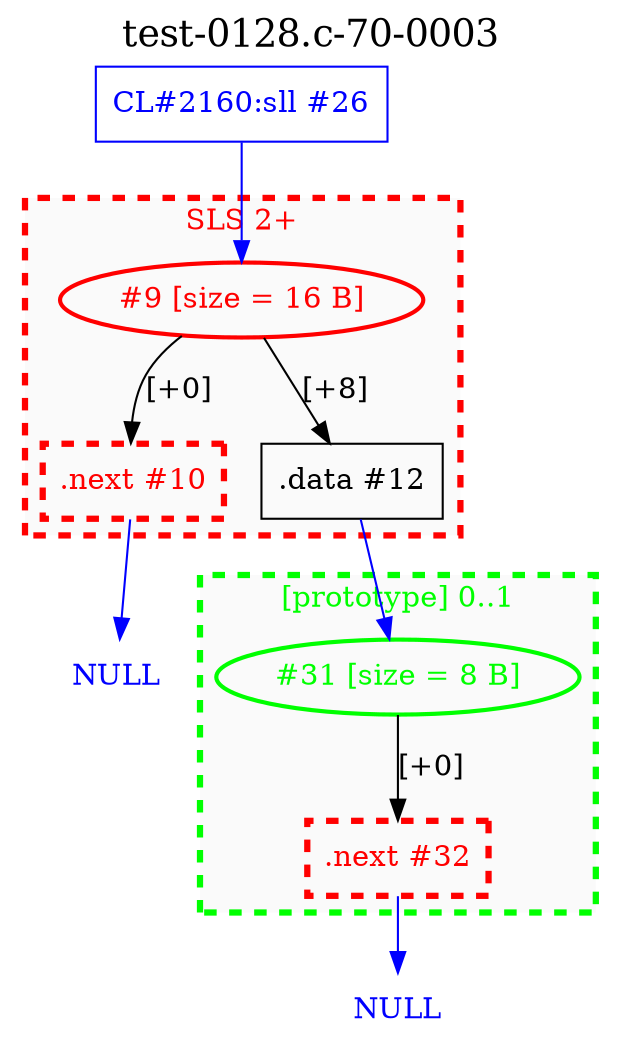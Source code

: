 digraph "test-0128.c-70-0003" {
	label=<<FONT POINT-SIZE="18">test-0128.c-70-0003</FONT>>;
	clusterrank=local;
	labelloc=t;
subgraph "cluster1" {
	rank=same;
	label="SLS 2+";
	color=red;
	fontcolor=red;
	bgcolor=gray98;
	style=dashed;
	penwidth=3.0;
	"9" [shape=ellipse, penwidth=2, color=red, fontcolor=red, label="#9 [size = 16 B]"];
	"10" [shape=box, color=red, fontcolor=red, penwidth=3.0, style=dashed, label=".next #10"];
	"9" -> "10" [color=black, fontcolor=black, label="[+0]"];
	"12" [shape=box, color=black, fontcolor=black, label=".data #12"];
	"9" -> "12" [color=black, fontcolor=black, label="[+8]"];
}
	"26" [shape=box, color=blue, fontcolor=blue, label="CL#2160:sll #26"];
subgraph "cluster2" {
	rank=same;
	label="[prototype] 0..1";
	color=green;
	fontcolor=green;
	bgcolor=gray98;
	style=dashed;
	penwidth=3.0;
	"31" [shape=ellipse, penwidth=2, color=green, fontcolor=green, label="#31 [size = 8 B]"];
	"32" [shape=box, color=red, fontcolor=red, penwidth=3.0, style=dashed, label=".next #32"];
	"31" -> "32" [color=black, fontcolor=black, label="[+0]"];
}
	"lonely3" [shape=plaintext, fontcolor=blue, label="NULL"];
	"10" -> "lonely3" [color=blue];
	"12" -> "31" [color=blue, fontcolor=blue];
	"26" -> "9" [color=blue, fontcolor=blue];
	"lonely4" [shape=plaintext, fontcolor=blue, label="NULL"];
	"32" -> "lonely4" [color=blue];
}
